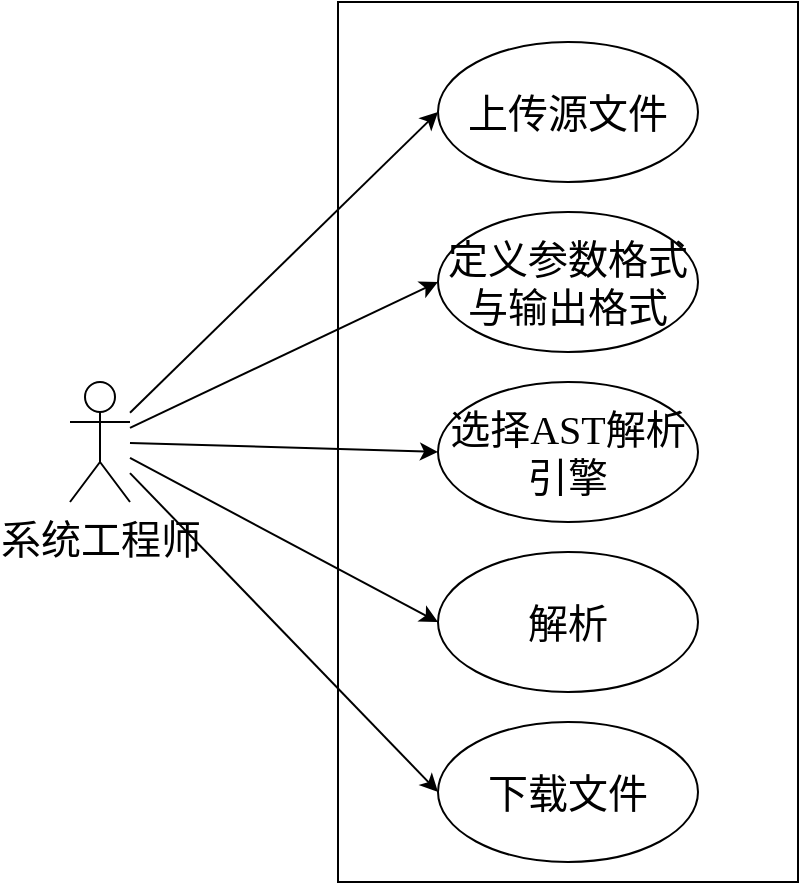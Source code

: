 <mxfile version="22.1.7" type="github">
  <diagram name="第 1 页" id="1wMIRgZhA3eAPInTexrf">
    <mxGraphModel dx="1042" dy="577" grid="1" gridSize="10" guides="1" tooltips="1" connect="1" arrows="1" fold="1" page="1" pageScale="1" pageWidth="827" pageHeight="1169" math="0" shadow="0">
      <root>
        <mxCell id="0" />
        <mxCell id="1" parent="0" />
        <mxCell id="1QpfjMKAaEjmd-cmzOLP-1" value="" style="rounded=0;whiteSpace=wrap;html=1;" vertex="1" parent="1">
          <mxGeometry x="234" y="70" width="230" height="440" as="geometry" />
        </mxCell>
        <mxCell id="1QpfjMKAaEjmd-cmzOLP-2" value="上传源文件" style="ellipse;whiteSpace=wrap;html=1;fontFamily=宋体;fontSize=20;" vertex="1" parent="1">
          <mxGeometry x="284" y="90" width="130" height="70" as="geometry" />
        </mxCell>
        <mxCell id="1QpfjMKAaEjmd-cmzOLP-13" style="rounded=0;orthogonalLoop=1;jettySize=auto;html=1;entryX=0;entryY=0.5;entryDx=0;entryDy=0;" edge="1" parent="1" source="1QpfjMKAaEjmd-cmzOLP-3" target="1QpfjMKAaEjmd-cmzOLP-2">
          <mxGeometry relative="1" as="geometry" />
        </mxCell>
        <mxCell id="1QpfjMKAaEjmd-cmzOLP-14" style="rounded=0;orthogonalLoop=1;jettySize=auto;html=1;entryX=0;entryY=0.5;entryDx=0;entryDy=0;" edge="1" parent="1" source="1QpfjMKAaEjmd-cmzOLP-3" target="1QpfjMKAaEjmd-cmzOLP-8">
          <mxGeometry relative="1" as="geometry" />
        </mxCell>
        <mxCell id="1QpfjMKAaEjmd-cmzOLP-15" style="rounded=0;orthogonalLoop=1;jettySize=auto;html=1;entryX=0;entryY=0.5;entryDx=0;entryDy=0;" edge="1" parent="1" source="1QpfjMKAaEjmd-cmzOLP-3" target="1QpfjMKAaEjmd-cmzOLP-9">
          <mxGeometry relative="1" as="geometry" />
        </mxCell>
        <mxCell id="1QpfjMKAaEjmd-cmzOLP-16" style="rounded=0;orthogonalLoop=1;jettySize=auto;html=1;entryX=0;entryY=0.5;entryDx=0;entryDy=0;" edge="1" parent="1" source="1QpfjMKAaEjmd-cmzOLP-3" target="1QpfjMKAaEjmd-cmzOLP-12">
          <mxGeometry relative="1" as="geometry" />
        </mxCell>
        <mxCell id="1QpfjMKAaEjmd-cmzOLP-18" style="rounded=0;orthogonalLoop=1;jettySize=auto;html=1;entryX=0;entryY=0.5;entryDx=0;entryDy=0;" edge="1" parent="1" source="1QpfjMKAaEjmd-cmzOLP-3" target="1QpfjMKAaEjmd-cmzOLP-11">
          <mxGeometry relative="1" as="geometry" />
        </mxCell>
        <mxCell id="1QpfjMKAaEjmd-cmzOLP-3" value="系统工程师" style="shape=umlActor;verticalLabelPosition=bottom;verticalAlign=top;html=1;fontSize=20;fontFamily=宋体;" vertex="1" parent="1">
          <mxGeometry x="100" y="260" width="30" height="60" as="geometry" />
        </mxCell>
        <mxCell id="1QpfjMKAaEjmd-cmzOLP-8" value="定义参数格式与输出格式" style="ellipse;whiteSpace=wrap;html=1;fontFamily=宋体;fontSize=20;" vertex="1" parent="1">
          <mxGeometry x="284" y="175" width="130" height="70" as="geometry" />
        </mxCell>
        <mxCell id="1QpfjMKAaEjmd-cmzOLP-9" value="选择AST解析引擎" style="ellipse;whiteSpace=wrap;html=1;fontFamily=宋体;fontSize=20;" vertex="1" parent="1">
          <mxGeometry x="284" y="260" width="130" height="70" as="geometry" />
        </mxCell>
        <mxCell id="1QpfjMKAaEjmd-cmzOLP-11" value="下载文件" style="ellipse;whiteSpace=wrap;html=1;fontFamily=宋体;fontSize=20;" vertex="1" parent="1">
          <mxGeometry x="284" y="430" width="130" height="70" as="geometry" />
        </mxCell>
        <mxCell id="1QpfjMKAaEjmd-cmzOLP-12" value="解析" style="ellipse;whiteSpace=wrap;html=1;fontFamily=宋体;fontSize=20;" vertex="1" parent="1">
          <mxGeometry x="284" y="345" width="130" height="70" as="geometry" />
        </mxCell>
      </root>
    </mxGraphModel>
  </diagram>
</mxfile>
